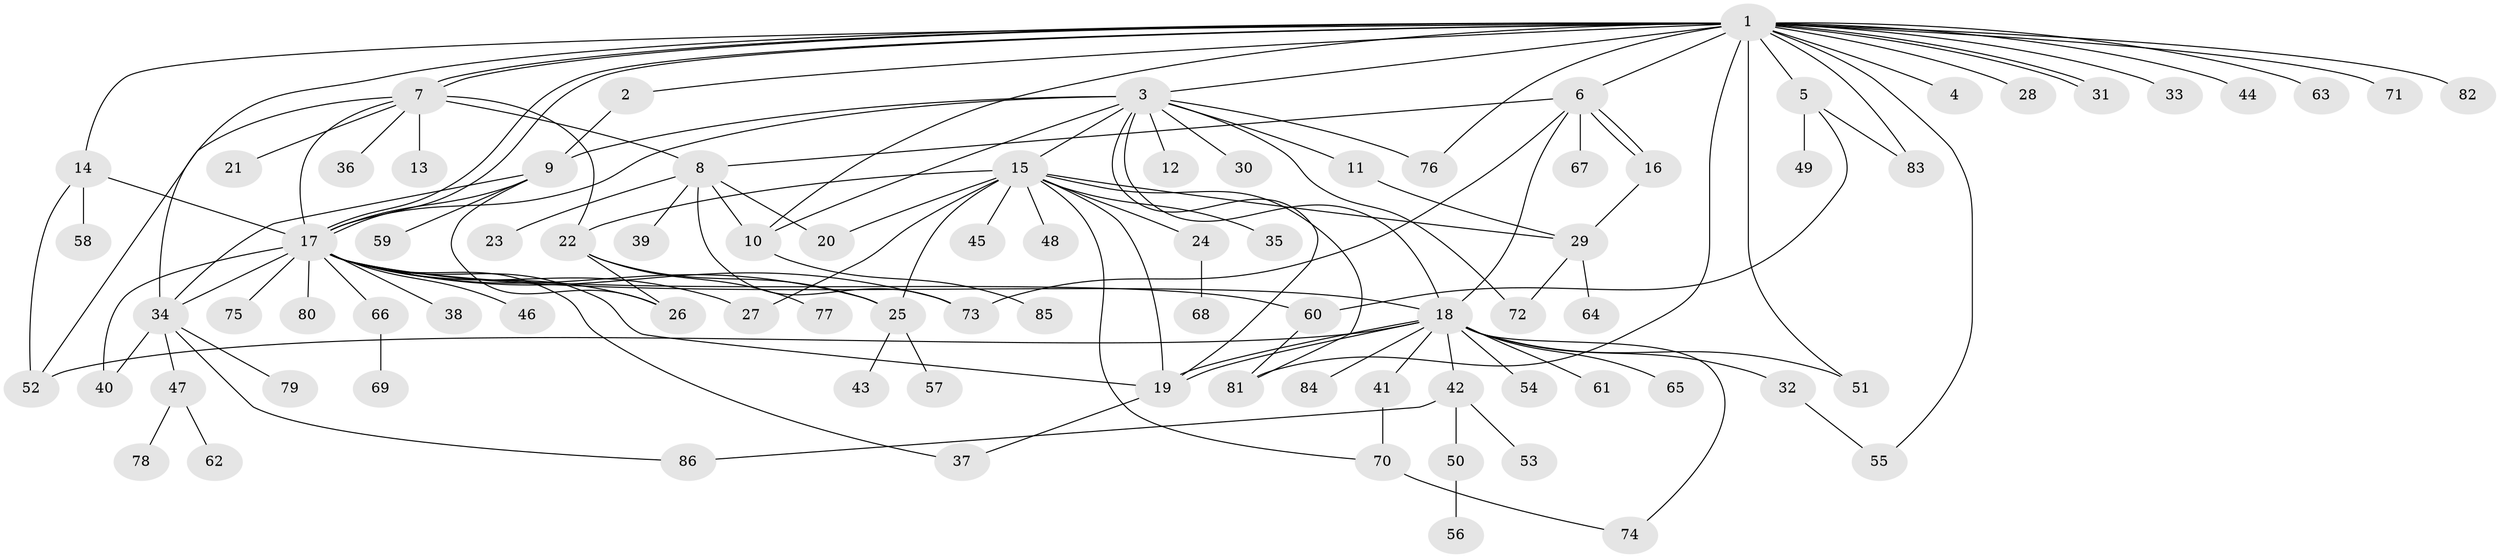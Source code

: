 // coarse degree distribution, {28: 0.014925373134328358, 2: 0.14925373134328357, 11: 0.014925373134328358, 1: 0.5522388059701493, 3: 0.07462686567164178, 6: 0.029850746268656716, 5: 0.029850746268656716, 4: 0.05970149253731343, 12: 0.014925373134328358, 20: 0.014925373134328358, 14: 0.014925373134328358, 7: 0.014925373134328358, 8: 0.014925373134328358}
// Generated by graph-tools (version 1.1) at 2025/23/03/03/25 07:23:49]
// undirected, 86 vertices, 131 edges
graph export_dot {
graph [start="1"]
  node [color=gray90,style=filled];
  1;
  2;
  3;
  4;
  5;
  6;
  7;
  8;
  9;
  10;
  11;
  12;
  13;
  14;
  15;
  16;
  17;
  18;
  19;
  20;
  21;
  22;
  23;
  24;
  25;
  26;
  27;
  28;
  29;
  30;
  31;
  32;
  33;
  34;
  35;
  36;
  37;
  38;
  39;
  40;
  41;
  42;
  43;
  44;
  45;
  46;
  47;
  48;
  49;
  50;
  51;
  52;
  53;
  54;
  55;
  56;
  57;
  58;
  59;
  60;
  61;
  62;
  63;
  64;
  65;
  66;
  67;
  68;
  69;
  70;
  71;
  72;
  73;
  74;
  75;
  76;
  77;
  78;
  79;
  80;
  81;
  82;
  83;
  84;
  85;
  86;
  1 -- 2;
  1 -- 3;
  1 -- 4;
  1 -- 5;
  1 -- 6;
  1 -- 7;
  1 -- 7;
  1 -- 10;
  1 -- 14;
  1 -- 17;
  1 -- 17;
  1 -- 28;
  1 -- 31;
  1 -- 31;
  1 -- 33;
  1 -- 34;
  1 -- 44;
  1 -- 51;
  1 -- 55;
  1 -- 63;
  1 -- 71;
  1 -- 76;
  1 -- 81;
  1 -- 82;
  1 -- 83;
  2 -- 9;
  3 -- 9;
  3 -- 10;
  3 -- 11;
  3 -- 12;
  3 -- 15;
  3 -- 17;
  3 -- 18;
  3 -- 19;
  3 -- 30;
  3 -- 72;
  3 -- 76;
  5 -- 49;
  5 -- 60;
  5 -- 83;
  6 -- 8;
  6 -- 16;
  6 -- 16;
  6 -- 18;
  6 -- 67;
  6 -- 73;
  7 -- 8;
  7 -- 13;
  7 -- 17;
  7 -- 21;
  7 -- 22;
  7 -- 36;
  7 -- 52;
  8 -- 10;
  8 -- 20;
  8 -- 23;
  8 -- 39;
  8 -- 73;
  9 -- 17;
  9 -- 26;
  9 -- 34;
  9 -- 59;
  10 -- 85;
  11 -- 29;
  14 -- 17;
  14 -- 52;
  14 -- 58;
  15 -- 19;
  15 -- 20;
  15 -- 22;
  15 -- 24;
  15 -- 25;
  15 -- 27;
  15 -- 29;
  15 -- 35;
  15 -- 45;
  15 -- 48;
  15 -- 70;
  15 -- 81;
  16 -- 29;
  17 -- 18;
  17 -- 19;
  17 -- 25;
  17 -- 26;
  17 -- 27;
  17 -- 34;
  17 -- 37;
  17 -- 38;
  17 -- 40;
  17 -- 46;
  17 -- 60;
  17 -- 66;
  17 -- 73;
  17 -- 75;
  17 -- 80;
  18 -- 19;
  18 -- 19;
  18 -- 32;
  18 -- 41;
  18 -- 42;
  18 -- 51;
  18 -- 52;
  18 -- 54;
  18 -- 61;
  18 -- 65;
  18 -- 74;
  18 -- 84;
  19 -- 37;
  22 -- 25;
  22 -- 26;
  22 -- 77;
  24 -- 68;
  25 -- 43;
  25 -- 57;
  29 -- 64;
  29 -- 72;
  32 -- 55;
  34 -- 40;
  34 -- 47;
  34 -- 79;
  34 -- 86;
  41 -- 70;
  42 -- 50;
  42 -- 53;
  42 -- 86;
  47 -- 62;
  47 -- 78;
  50 -- 56;
  60 -- 81;
  66 -- 69;
  70 -- 74;
}
